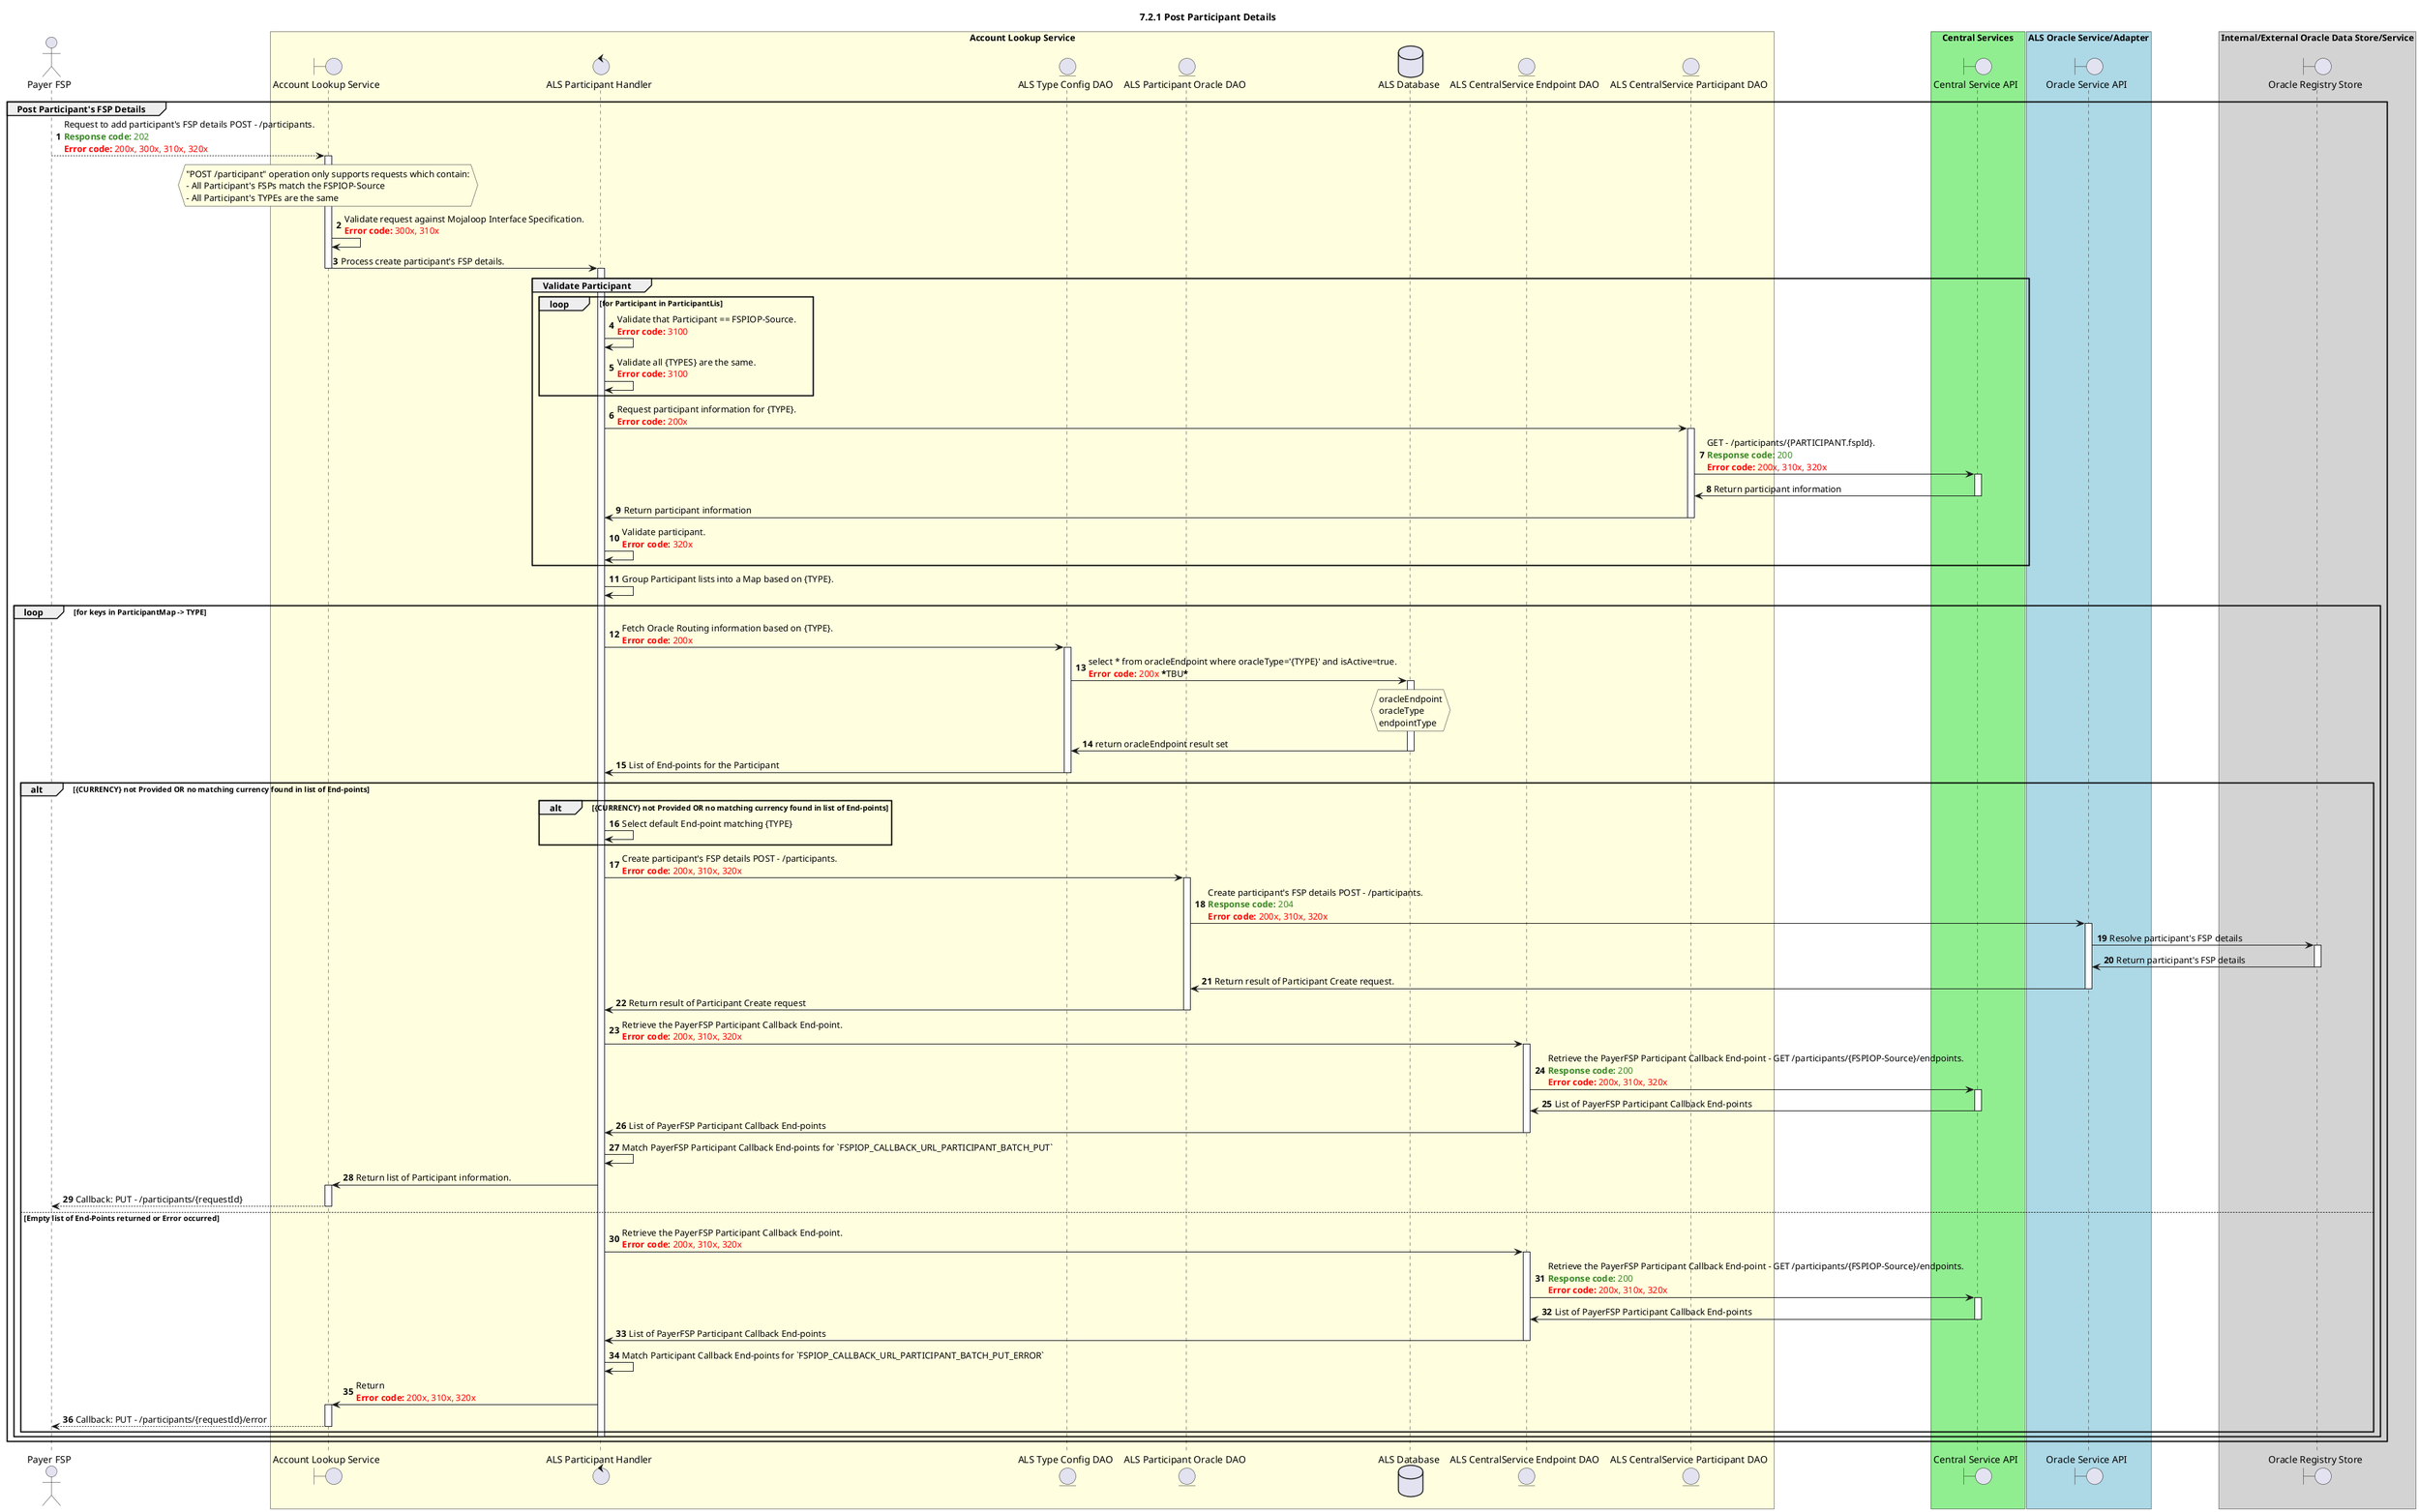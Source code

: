 /'*****
 License
 --------------
 Copyright © 2017 Bill & Melinda Gates Foundation
 The Mojaloop files are made available by the Bill & Melinda Gates Foundation under the Apache License, Version 2.0 (the "License") and you may not use these files except in compliance with the License. You may obtain a copy of the License at
 http://www.apache.org/licenses/LICENSE-2.0
 Unless required by applicable law or agreed to in writing, the Mojaloop files are distributed on an "AS IS" BASIS, WITHOUT WARRANTIES OR CONDITIONS OF ANY KIND, either express or implied. See the License for the specific language governing permissions and limitations under the License.
 Contributors
 --------------
 This is the official list of the Mojaloop project contributors for this file.
 Names of the original copyright holders (individuals or organizations)
 should be listed with a '*' in the first column. People who have
 contributed from an organization can be listed under the organization
 that actually holds the copyright for their contributions (see the
 Gates Foundation organization for an example). Those individuals should have
 their names indented and be marked with a '-'. Email address can be added
 optionally within square brackets <email>.
 * Gates Foundation
 - Name Surname <name.surname@gatesfoundation.com>

 * Rajiv Mothilal <rajiv.mothilal@modusbox.com>
 --------------
 ******'/


@startuml
' declate title
title 7.2.1 Post Participant Details

autonumber
' Actor Keys:
' boundary - APIs/Interfaces, etc
' entity - Database Access Objects
' database - Database Persistance Store

' declare actors
actor "Payer FSP" as PAYER_FSP
boundary "Account Lookup Service" as ALS_API
control "ALS Participant Handler" as ALS_PARTICIPANT_HANDLER
entity "ALS Type Config DAO" as ALS_TYPE_ENDPOINT_CONFIG_DAO
entity "ALS CentralService Endpoint DAO" as ALS_CENTRALSERVICE_ENDPOINT_CONFIG_DAO
entity "ALS CentralService Participant DAO" as ALS_CENTRALSERVICE_PARTICIPANT_DAO
entity "ALS Participant Oracle DAO" as ALS_PARTICIPANT_ORACLE_DAO
database "ALS Database" as ALS_DB
boundary "Oracle Service API" as ORACLE_API
boundary "Oracle Registry Store" as ORACLE_STORE
boundary "Central Service API" as CENTRALSERVICE_API

box "Account Lookup Service" #LightYellow
participant ALS_API
participant ALS_PARTICIPANT_HANDLER
participant ALS_TYPE_ENDPOINT_CONFIG_DAO
participant ALS_PARTICIPANT_ORACLE_DAO
participant ALS_DB
participant ALS_CENTRALSERVICE_ENDPOINT_CONFIG_DAO
participant ALS_CENTRALSERVICE_PARTICIPANT_DAO
end box

box "Central Services" #LightGreen
participant CENTRALSERVICE_API
end box

box "ALS Oracle Service/Adapter" #LightBlue
participant ORACLE_API
end box

box "Internal/External Oracle Data Store/Service" #LightGrey
participant ORACLE_STORE
end box

' START OF FLOW

group Post Participant's FSP Details
    PAYER_FSP --> ALS_API: Request to add participant's FSP details POST - /participants. \n<color #388724><b>Response code:</b> 202</color> \n<color #FF0000><b>Error code:</b> 200x, 300x, 310x, 320x</color>
    hnote over ALS_API #lightyellow
            "POST /participant" operation only supports requests which contain:
            - All Participant's FSPs match the FSPIOP-Source
            - All Participant's TYPEs are the same
    end note
    activate ALS_API
    ALS_API -> ALS_API: Validate request against Mojaloop Interface Specification. \n<color #FF0000><b>Error code:</b> 300x, 310x</color>

    ALS_API -> ALS_PARTICIPANT_HANDLER: Process create participant's FSP details.
    deactivate ALS_API
    activate ALS_PARTICIPANT_HANDLER


    '********************* Validate Participant - START ************************
    group Validate Participant
        loop for Participant in ParticipantLis

            ALS_PARTICIPANT_HANDLER -> ALS_PARTICIPANT_HANDLER: Validate that Participant == FSPIOP-Source. \n<color #FF0000><b>Error code:</b> 3100</color>
            ALS_PARTICIPANT_HANDLER -> ALS_PARTICIPANT_HANDLER: Validate all {TYPES} are the same. \n<color #FF0000><b>Error code:</b> 3100</color>

        end loop

        ALS_PARTICIPANT_HANDLER -> ALS_CENTRALSERVICE_PARTICIPANT_DAO: Request participant information for {TYPE}. \n<color #FF0000><b>Error code:</b> 200x</color>
        activate ALS_CENTRALSERVICE_PARTICIPANT_DAO

        ALS_CENTRALSERVICE_PARTICIPANT_DAO -> CENTRALSERVICE_API: GET - /participants/{PARTICIPANT.fspId}. \n<color #388724><b>Response code:</b> 200</color> \n<color #FF0000><b>Error code:</b> 200x, 310x, 320x</color>
        activate CENTRALSERVICE_API
        CENTRALSERVICE_API -> ALS_CENTRALSERVICE_PARTICIPANT_DAO: Return participant information
        deactivate CENTRALSERVICE_API

        ALS_CENTRALSERVICE_PARTICIPANT_DAO -> ALS_PARTICIPANT_HANDLER: Return participant information

        deactivate ALS_CENTRALSERVICE_PARTICIPANT_DAO

        ALS_PARTICIPANT_HANDLER -> ALS_PARTICIPANT_HANDLER: Validate participant. \n<color #FF0000><b>Error code:</b> 320x</color>
    end group
    '********************* Validate Participant - END ************************

    '********************* Sort into Participant buckets based on {TYPE} - START ************************
    ALS_PARTICIPANT_HANDLER -> ALS_PARTICIPANT_HANDLER: Group Participant lists into a Map based on {TYPE}.

    '********************* Sort into Participant buckets based on {TYPE} - END ************************

    loop for keys in ParticipantMap -> TYPE

        '********************* Fetch Oracle Routing Information - START ************************

        ALS_PARTICIPANT_HANDLER -> ALS_TYPE_ENDPOINT_CONFIG_DAO: Fetch Oracle Routing information based on {TYPE}. \n<color #FF0000><b>Error code:</b> 200x</color>
        activate ALS_TYPE_ENDPOINT_CONFIG_DAO


        ALS_TYPE_ENDPOINT_CONFIG_DAO -> ALS_DB: select * from oracleEndpoint where oracleType='{TYPE}' and isActive=true. \n<color #FF0000><b>Error code:</b> 200x</color> *****TBU*****
        activate ALS_DB
            hnote over ALS_DB #lightyellow
                    oracleEndpoint
                    oracleType
                    endpointType
            end note
        ALS_DB -> ALS_TYPE_ENDPOINT_CONFIG_DAO: return oracleEndpoint result set
        deactivate ALS_DB

        ALS_TYPE_ENDPOINT_CONFIG_DAO -> ALS_PARTICIPANT_HANDLER: List of End-points for the Participant
        deactivate ALS_TYPE_ENDPOINT_CONFIG_DAO

        '********************* Fetch Oracle Routing Information - END ************************

        alt {CURRENCY} not Provided OR no matching currency found in list of End-points
            alt {CURRENCY} not Provided OR no matching currency found in list of End-points
                ALS_PARTICIPANT_HANDLER -> ALS_PARTICIPANT_HANDLER: Select default End-point matching {TYPE}
            end alt

            '********************* Create Participant Information - START ************************

            ALS_PARTICIPANT_HANDLER -> ALS_PARTICIPANT_ORACLE_DAO: Create participant's FSP details POST - /participants. \n<color #FF0000><b>Error code:</b> 200x, 310x, 320x</color>
            activate ALS_PARTICIPANT_ORACLE_DAO
            ALS_PARTICIPANT_ORACLE_DAO -> ORACLE_API: Create participant's FSP details POST - /participants. \n<color #388724><b>Response code:</b> 204</color> \n<color #FF0000><b>Error code:</b> 200x, 310x, 320x</color>
            activate ORACLE_API

            ORACLE_API -> ORACLE_STORE: Resolve participant's FSP details
            activate ORACLE_STORE
            ORACLE_STORE -> ORACLE_API: Return participant's FSP details
            deactivate ORACLE_STORE

            ORACLE_API -> ALS_PARTICIPANT_ORACLE_DAO: Return result of Participant Create request.
            deactivate ORACLE_API

            ALS_PARTICIPANT_ORACLE_DAO -> ALS_PARTICIPANT_HANDLER: Return result of Participant Create request
            deactivate ALS_PARTICIPANT_ORACLE_DAO

            '********************* Create Participant Information - END ************************

            '********************* Get PayerFSP Participant Information - START ************************

            ALS_PARTICIPANT_HANDLER -> ALS_CENTRALSERVICE_ENDPOINT_CONFIG_DAO: Retrieve the PayerFSP Participant Callback End-point. \n<color #FF0000><b>Error code:</b> 200x, 310x, 320x</color>
            activate ALS_CENTRALSERVICE_ENDPOINT_CONFIG_DAO
            ALS_CENTRALSERVICE_ENDPOINT_CONFIG_DAO -> CENTRALSERVICE_API: Retrieve the PayerFSP Participant Callback End-point - GET /participants/{FSPIOP-Source}/endpoints. \n<color #388724><b>Response code:</b> 200</color> \n<color #FF0000><b>Error code:</b> 200x, 310x, 320x</color>
            activate CENTRALSERVICE_API
            CENTRALSERVICE_API -> ALS_CENTRALSERVICE_ENDPOINT_CONFIG_DAO: List of PayerFSP Participant Callback End-points
            deactivate CENTRALSERVICE_API
            ALS_CENTRALSERVICE_ENDPOINT_CONFIG_DAO -> ALS_PARTICIPANT_HANDLER: List of PayerFSP Participant Callback End-points
            deactivate ALS_CENTRALSERVICE_ENDPOINT_CONFIG_DAO

            ALS_PARTICIPANT_HANDLER -> ALS_PARTICIPANT_HANDLER: Match PayerFSP Participant Callback End-points for `FSPIOP_CALLBACK_URL_PARTICIPANT_BATCH_PUT`

            '********************* Get PayerFSP Participant Information - END ************************

            ALS_PARTICIPANT_HANDLER -> ALS_API: Return list of Participant information.

            activate ALS_API
            ALS_API --> PAYER_FSP: Callback: PUT - /participants/{requestId}
            deactivate ALS_API

        else Empty list of End-Points returned or Error occurred

            '********************* Get PayerFSP Participant Information - START ************************

            ALS_PARTICIPANT_HANDLER -> ALS_CENTRALSERVICE_ENDPOINT_CONFIG_DAO: Retrieve the PayerFSP Participant Callback End-point. \n<color #FF0000><b>Error code:</b> 200x, 310x, 320x</color>
            activate ALS_CENTRALSERVICE_ENDPOINT_CONFIG_DAO
            ALS_CENTRALSERVICE_ENDPOINT_CONFIG_DAO -> CENTRALSERVICE_API: Retrieve the PayerFSP Participant Callback End-point - GET /participants/{FSPIOP-Source}/endpoints. \n<color #388724><b>Response code:</b> 200</color> \n<color #FF0000><b>Error code:</b> 200x, 310x, 320x</color>
            activate CENTRALSERVICE_API
            CENTRALSERVICE_API -> ALS_CENTRALSERVICE_ENDPOINT_CONFIG_DAO: List of PayerFSP Participant Callback End-points
            deactivate CENTRALSERVICE_API
            ALS_CENTRALSERVICE_ENDPOINT_CONFIG_DAO -> ALS_PARTICIPANT_HANDLER: List of PayerFSP Participant Callback End-points
            deactivate ALS_CENTRALSERVICE_ENDPOINT_CONFIG_DAO

            ALS_PARTICIPANT_HANDLER -> ALS_PARTICIPANT_HANDLER: Match Participant Callback End-points for `FSPIOP_CALLBACK_URL_PARTICIPANT_BATCH_PUT_ERROR`

            '********************* Get PayerFSP Participant Information - END ************************

            ALS_PARTICIPANT_HANDLER -> ALS_API: Return \n<color #FF0000><b>Error code:</b> 200x, 310x, 320x</color>
            activate ALS_API
            ALS_API --> PAYER_FSP: Callback: PUT - /participants/{requestId}/error
            deactivate ALS_API
        end alt

        deactivate ALS_PARTICIPANT_HANDLER
    end loop
end
@enduml
